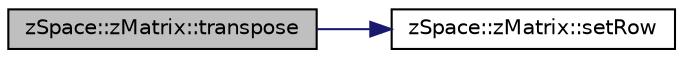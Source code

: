 digraph "zSpace::zMatrix::transpose"
{
  edge [fontname="Helvetica",fontsize="10",labelfontname="Helvetica",labelfontsize="10"];
  node [fontname="Helvetica",fontsize="10",shape=record];
  rankdir="LR";
  Node144 [label="zSpace::zMatrix::transpose",height=0.2,width=0.4,color="black", fillcolor="grey75", style="filled", fontcolor="black"];
  Node144 -> Node145 [color="midnightblue",fontsize="10",style="solid",fontname="Helvetica"];
  Node145 [label="zSpace::zMatrix::setRow",height=0.2,width=0.4,color="black", fillcolor="white", style="filled",URL="$classz_space_1_1z_matrix.html#ae4d1edb48ef79097b18a02755cc859e1",tooltip="This method sets the row values at the input row index with the input value. "];
}
